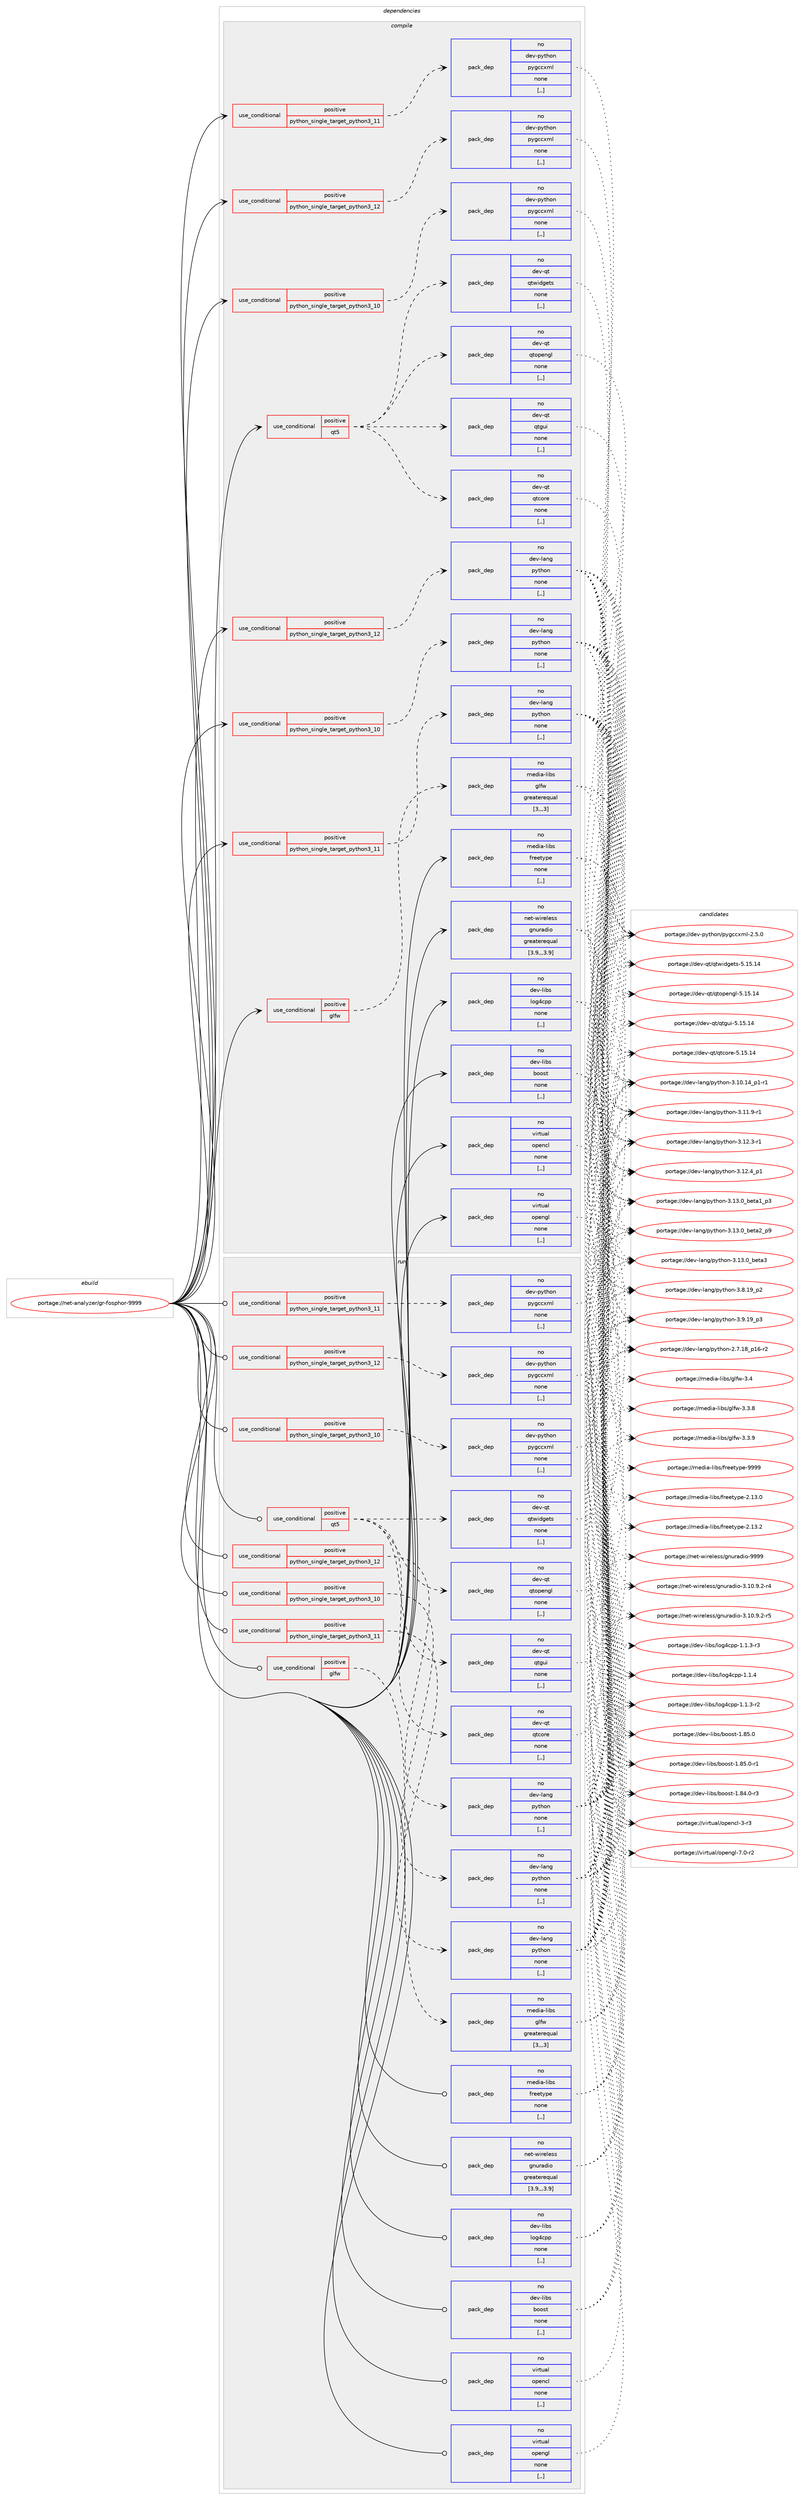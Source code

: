 digraph prolog {

# *************
# Graph options
# *************

newrank=true;
concentrate=true;
compound=true;
graph [rankdir=LR,fontname=Helvetica,fontsize=10,ranksep=1.5];#, ranksep=2.5, nodesep=0.2];
edge  [arrowhead=vee];
node  [fontname=Helvetica,fontsize=10];

# **********
# The ebuild
# **********

subgraph cluster_leftcol {
color=gray;
rank=same;
label=<<i>ebuild</i>>;
id [label="portage://net-analyzer/gr-fosphor-9999", color=red, width=4, href="../net-analyzer/gr-fosphor-9999.svg"];
}

# ****************
# The dependencies
# ****************

subgraph cluster_midcol {
color=gray;
label=<<i>dependencies</i>>;
subgraph cluster_compile {
fillcolor="#eeeeee";
style=filled;
label=<<i>compile</i>>;
subgraph cond84631 {
dependency329092 [label=<<TABLE BORDER="0" CELLBORDER="1" CELLSPACING="0" CELLPADDING="4"><TR><TD ROWSPAN="3" CELLPADDING="10">use_conditional</TD></TR><TR><TD>positive</TD></TR><TR><TD>glfw</TD></TR></TABLE>>, shape=none, color=red];
subgraph pack241965 {
dependency329093 [label=<<TABLE BORDER="0" CELLBORDER="1" CELLSPACING="0" CELLPADDING="4" WIDTH="220"><TR><TD ROWSPAN="6" CELLPADDING="30">pack_dep</TD></TR><TR><TD WIDTH="110">no</TD></TR><TR><TD>media-libs</TD></TR><TR><TD>glfw</TD></TR><TR><TD>greaterequal</TD></TR><TR><TD>[3,,,3]</TD></TR></TABLE>>, shape=none, color=blue];
}
dependency329092:e -> dependency329093:w [weight=20,style="dashed",arrowhead="vee"];
}
id:e -> dependency329092:w [weight=20,style="solid",arrowhead="vee"];
subgraph cond84632 {
dependency329094 [label=<<TABLE BORDER="0" CELLBORDER="1" CELLSPACING="0" CELLPADDING="4"><TR><TD ROWSPAN="3" CELLPADDING="10">use_conditional</TD></TR><TR><TD>positive</TD></TR><TR><TD>python_single_target_python3_10</TD></TR></TABLE>>, shape=none, color=red];
subgraph pack241966 {
dependency329095 [label=<<TABLE BORDER="0" CELLBORDER="1" CELLSPACING="0" CELLPADDING="4" WIDTH="220"><TR><TD ROWSPAN="6" CELLPADDING="30">pack_dep</TD></TR><TR><TD WIDTH="110">no</TD></TR><TR><TD>dev-lang</TD></TR><TR><TD>python</TD></TR><TR><TD>none</TD></TR><TR><TD>[,,]</TD></TR></TABLE>>, shape=none, color=blue];
}
dependency329094:e -> dependency329095:w [weight=20,style="dashed",arrowhead="vee"];
}
id:e -> dependency329094:w [weight=20,style="solid",arrowhead="vee"];
subgraph cond84633 {
dependency329096 [label=<<TABLE BORDER="0" CELLBORDER="1" CELLSPACING="0" CELLPADDING="4"><TR><TD ROWSPAN="3" CELLPADDING="10">use_conditional</TD></TR><TR><TD>positive</TD></TR><TR><TD>python_single_target_python3_10</TD></TR></TABLE>>, shape=none, color=red];
subgraph pack241967 {
dependency329097 [label=<<TABLE BORDER="0" CELLBORDER="1" CELLSPACING="0" CELLPADDING="4" WIDTH="220"><TR><TD ROWSPAN="6" CELLPADDING="30">pack_dep</TD></TR><TR><TD WIDTH="110">no</TD></TR><TR><TD>dev-python</TD></TR><TR><TD>pygccxml</TD></TR><TR><TD>none</TD></TR><TR><TD>[,,]</TD></TR></TABLE>>, shape=none, color=blue];
}
dependency329096:e -> dependency329097:w [weight=20,style="dashed",arrowhead="vee"];
}
id:e -> dependency329096:w [weight=20,style="solid",arrowhead="vee"];
subgraph cond84634 {
dependency329098 [label=<<TABLE BORDER="0" CELLBORDER="1" CELLSPACING="0" CELLPADDING="4"><TR><TD ROWSPAN="3" CELLPADDING="10">use_conditional</TD></TR><TR><TD>positive</TD></TR><TR><TD>python_single_target_python3_11</TD></TR></TABLE>>, shape=none, color=red];
subgraph pack241968 {
dependency329099 [label=<<TABLE BORDER="0" CELLBORDER="1" CELLSPACING="0" CELLPADDING="4" WIDTH="220"><TR><TD ROWSPAN="6" CELLPADDING="30">pack_dep</TD></TR><TR><TD WIDTH="110">no</TD></TR><TR><TD>dev-lang</TD></TR><TR><TD>python</TD></TR><TR><TD>none</TD></TR><TR><TD>[,,]</TD></TR></TABLE>>, shape=none, color=blue];
}
dependency329098:e -> dependency329099:w [weight=20,style="dashed",arrowhead="vee"];
}
id:e -> dependency329098:w [weight=20,style="solid",arrowhead="vee"];
subgraph cond84635 {
dependency329100 [label=<<TABLE BORDER="0" CELLBORDER="1" CELLSPACING="0" CELLPADDING="4"><TR><TD ROWSPAN="3" CELLPADDING="10">use_conditional</TD></TR><TR><TD>positive</TD></TR><TR><TD>python_single_target_python3_11</TD></TR></TABLE>>, shape=none, color=red];
subgraph pack241969 {
dependency329101 [label=<<TABLE BORDER="0" CELLBORDER="1" CELLSPACING="0" CELLPADDING="4" WIDTH="220"><TR><TD ROWSPAN="6" CELLPADDING="30">pack_dep</TD></TR><TR><TD WIDTH="110">no</TD></TR><TR><TD>dev-python</TD></TR><TR><TD>pygccxml</TD></TR><TR><TD>none</TD></TR><TR><TD>[,,]</TD></TR></TABLE>>, shape=none, color=blue];
}
dependency329100:e -> dependency329101:w [weight=20,style="dashed",arrowhead="vee"];
}
id:e -> dependency329100:w [weight=20,style="solid",arrowhead="vee"];
subgraph cond84636 {
dependency329102 [label=<<TABLE BORDER="0" CELLBORDER="1" CELLSPACING="0" CELLPADDING="4"><TR><TD ROWSPAN="3" CELLPADDING="10">use_conditional</TD></TR><TR><TD>positive</TD></TR><TR><TD>python_single_target_python3_12</TD></TR></TABLE>>, shape=none, color=red];
subgraph pack241970 {
dependency329103 [label=<<TABLE BORDER="0" CELLBORDER="1" CELLSPACING="0" CELLPADDING="4" WIDTH="220"><TR><TD ROWSPAN="6" CELLPADDING="30">pack_dep</TD></TR><TR><TD WIDTH="110">no</TD></TR><TR><TD>dev-lang</TD></TR><TR><TD>python</TD></TR><TR><TD>none</TD></TR><TR><TD>[,,]</TD></TR></TABLE>>, shape=none, color=blue];
}
dependency329102:e -> dependency329103:w [weight=20,style="dashed",arrowhead="vee"];
}
id:e -> dependency329102:w [weight=20,style="solid",arrowhead="vee"];
subgraph cond84637 {
dependency329104 [label=<<TABLE BORDER="0" CELLBORDER="1" CELLSPACING="0" CELLPADDING="4"><TR><TD ROWSPAN="3" CELLPADDING="10">use_conditional</TD></TR><TR><TD>positive</TD></TR><TR><TD>python_single_target_python3_12</TD></TR></TABLE>>, shape=none, color=red];
subgraph pack241971 {
dependency329105 [label=<<TABLE BORDER="0" CELLBORDER="1" CELLSPACING="0" CELLPADDING="4" WIDTH="220"><TR><TD ROWSPAN="6" CELLPADDING="30">pack_dep</TD></TR><TR><TD WIDTH="110">no</TD></TR><TR><TD>dev-python</TD></TR><TR><TD>pygccxml</TD></TR><TR><TD>none</TD></TR><TR><TD>[,,]</TD></TR></TABLE>>, shape=none, color=blue];
}
dependency329104:e -> dependency329105:w [weight=20,style="dashed",arrowhead="vee"];
}
id:e -> dependency329104:w [weight=20,style="solid",arrowhead="vee"];
subgraph cond84638 {
dependency329106 [label=<<TABLE BORDER="0" CELLBORDER="1" CELLSPACING="0" CELLPADDING="4"><TR><TD ROWSPAN="3" CELLPADDING="10">use_conditional</TD></TR><TR><TD>positive</TD></TR><TR><TD>qt5</TD></TR></TABLE>>, shape=none, color=red];
subgraph pack241972 {
dependency329107 [label=<<TABLE BORDER="0" CELLBORDER="1" CELLSPACING="0" CELLPADDING="4" WIDTH="220"><TR><TD ROWSPAN="6" CELLPADDING="30">pack_dep</TD></TR><TR><TD WIDTH="110">no</TD></TR><TR><TD>dev-qt</TD></TR><TR><TD>qtcore</TD></TR><TR><TD>none</TD></TR><TR><TD>[,,]</TD></TR></TABLE>>, shape=none, color=blue];
}
dependency329106:e -> dependency329107:w [weight=20,style="dashed",arrowhead="vee"];
subgraph pack241973 {
dependency329108 [label=<<TABLE BORDER="0" CELLBORDER="1" CELLSPACING="0" CELLPADDING="4" WIDTH="220"><TR><TD ROWSPAN="6" CELLPADDING="30">pack_dep</TD></TR><TR><TD WIDTH="110">no</TD></TR><TR><TD>dev-qt</TD></TR><TR><TD>qtgui</TD></TR><TR><TD>none</TD></TR><TR><TD>[,,]</TD></TR></TABLE>>, shape=none, color=blue];
}
dependency329106:e -> dependency329108:w [weight=20,style="dashed",arrowhead="vee"];
subgraph pack241974 {
dependency329109 [label=<<TABLE BORDER="0" CELLBORDER="1" CELLSPACING="0" CELLPADDING="4" WIDTH="220"><TR><TD ROWSPAN="6" CELLPADDING="30">pack_dep</TD></TR><TR><TD WIDTH="110">no</TD></TR><TR><TD>dev-qt</TD></TR><TR><TD>qtopengl</TD></TR><TR><TD>none</TD></TR><TR><TD>[,,]</TD></TR></TABLE>>, shape=none, color=blue];
}
dependency329106:e -> dependency329109:w [weight=20,style="dashed",arrowhead="vee"];
subgraph pack241975 {
dependency329110 [label=<<TABLE BORDER="0" CELLBORDER="1" CELLSPACING="0" CELLPADDING="4" WIDTH="220"><TR><TD ROWSPAN="6" CELLPADDING="30">pack_dep</TD></TR><TR><TD WIDTH="110">no</TD></TR><TR><TD>dev-qt</TD></TR><TR><TD>qtwidgets</TD></TR><TR><TD>none</TD></TR><TR><TD>[,,]</TD></TR></TABLE>>, shape=none, color=blue];
}
dependency329106:e -> dependency329110:w [weight=20,style="dashed",arrowhead="vee"];
}
id:e -> dependency329106:w [weight=20,style="solid",arrowhead="vee"];
subgraph pack241976 {
dependency329111 [label=<<TABLE BORDER="0" CELLBORDER="1" CELLSPACING="0" CELLPADDING="4" WIDTH="220"><TR><TD ROWSPAN="6" CELLPADDING="30">pack_dep</TD></TR><TR><TD WIDTH="110">no</TD></TR><TR><TD>dev-libs</TD></TR><TR><TD>boost</TD></TR><TR><TD>none</TD></TR><TR><TD>[,,]</TD></TR></TABLE>>, shape=none, color=blue];
}
id:e -> dependency329111:w [weight=20,style="solid",arrowhead="vee"];
subgraph pack241977 {
dependency329112 [label=<<TABLE BORDER="0" CELLBORDER="1" CELLSPACING="0" CELLPADDING="4" WIDTH="220"><TR><TD ROWSPAN="6" CELLPADDING="30">pack_dep</TD></TR><TR><TD WIDTH="110">no</TD></TR><TR><TD>dev-libs</TD></TR><TR><TD>log4cpp</TD></TR><TR><TD>none</TD></TR><TR><TD>[,,]</TD></TR></TABLE>>, shape=none, color=blue];
}
id:e -> dependency329112:w [weight=20,style="solid",arrowhead="vee"];
subgraph pack241978 {
dependency329113 [label=<<TABLE BORDER="0" CELLBORDER="1" CELLSPACING="0" CELLPADDING="4" WIDTH="220"><TR><TD ROWSPAN="6" CELLPADDING="30">pack_dep</TD></TR><TR><TD WIDTH="110">no</TD></TR><TR><TD>media-libs</TD></TR><TR><TD>freetype</TD></TR><TR><TD>none</TD></TR><TR><TD>[,,]</TD></TR></TABLE>>, shape=none, color=blue];
}
id:e -> dependency329113:w [weight=20,style="solid",arrowhead="vee"];
subgraph pack241979 {
dependency329114 [label=<<TABLE BORDER="0" CELLBORDER="1" CELLSPACING="0" CELLPADDING="4" WIDTH="220"><TR><TD ROWSPAN="6" CELLPADDING="30">pack_dep</TD></TR><TR><TD WIDTH="110">no</TD></TR><TR><TD>net-wireless</TD></TR><TR><TD>gnuradio</TD></TR><TR><TD>greaterequal</TD></TR><TR><TD>[3.9,,,3.9]</TD></TR></TABLE>>, shape=none, color=blue];
}
id:e -> dependency329114:w [weight=20,style="solid",arrowhead="vee"];
subgraph pack241980 {
dependency329115 [label=<<TABLE BORDER="0" CELLBORDER="1" CELLSPACING="0" CELLPADDING="4" WIDTH="220"><TR><TD ROWSPAN="6" CELLPADDING="30">pack_dep</TD></TR><TR><TD WIDTH="110">no</TD></TR><TR><TD>virtual</TD></TR><TR><TD>opencl</TD></TR><TR><TD>none</TD></TR><TR><TD>[,,]</TD></TR></TABLE>>, shape=none, color=blue];
}
id:e -> dependency329115:w [weight=20,style="solid",arrowhead="vee"];
subgraph pack241981 {
dependency329116 [label=<<TABLE BORDER="0" CELLBORDER="1" CELLSPACING="0" CELLPADDING="4" WIDTH="220"><TR><TD ROWSPAN="6" CELLPADDING="30">pack_dep</TD></TR><TR><TD WIDTH="110">no</TD></TR><TR><TD>virtual</TD></TR><TR><TD>opengl</TD></TR><TR><TD>none</TD></TR><TR><TD>[,,]</TD></TR></TABLE>>, shape=none, color=blue];
}
id:e -> dependency329116:w [weight=20,style="solid",arrowhead="vee"];
}
subgraph cluster_compileandrun {
fillcolor="#eeeeee";
style=filled;
label=<<i>compile and run</i>>;
}
subgraph cluster_run {
fillcolor="#eeeeee";
style=filled;
label=<<i>run</i>>;
subgraph cond84639 {
dependency329117 [label=<<TABLE BORDER="0" CELLBORDER="1" CELLSPACING="0" CELLPADDING="4"><TR><TD ROWSPAN="3" CELLPADDING="10">use_conditional</TD></TR><TR><TD>positive</TD></TR><TR><TD>glfw</TD></TR></TABLE>>, shape=none, color=red];
subgraph pack241982 {
dependency329118 [label=<<TABLE BORDER="0" CELLBORDER="1" CELLSPACING="0" CELLPADDING="4" WIDTH="220"><TR><TD ROWSPAN="6" CELLPADDING="30">pack_dep</TD></TR><TR><TD WIDTH="110">no</TD></TR><TR><TD>media-libs</TD></TR><TR><TD>glfw</TD></TR><TR><TD>greaterequal</TD></TR><TR><TD>[3,,,3]</TD></TR></TABLE>>, shape=none, color=blue];
}
dependency329117:e -> dependency329118:w [weight=20,style="dashed",arrowhead="vee"];
}
id:e -> dependency329117:w [weight=20,style="solid",arrowhead="odot"];
subgraph cond84640 {
dependency329119 [label=<<TABLE BORDER="0" CELLBORDER="1" CELLSPACING="0" CELLPADDING="4"><TR><TD ROWSPAN="3" CELLPADDING="10">use_conditional</TD></TR><TR><TD>positive</TD></TR><TR><TD>python_single_target_python3_10</TD></TR></TABLE>>, shape=none, color=red];
subgraph pack241983 {
dependency329120 [label=<<TABLE BORDER="0" CELLBORDER="1" CELLSPACING="0" CELLPADDING="4" WIDTH="220"><TR><TD ROWSPAN="6" CELLPADDING="30">pack_dep</TD></TR><TR><TD WIDTH="110">no</TD></TR><TR><TD>dev-lang</TD></TR><TR><TD>python</TD></TR><TR><TD>none</TD></TR><TR><TD>[,,]</TD></TR></TABLE>>, shape=none, color=blue];
}
dependency329119:e -> dependency329120:w [weight=20,style="dashed",arrowhead="vee"];
}
id:e -> dependency329119:w [weight=20,style="solid",arrowhead="odot"];
subgraph cond84641 {
dependency329121 [label=<<TABLE BORDER="0" CELLBORDER="1" CELLSPACING="0" CELLPADDING="4"><TR><TD ROWSPAN="3" CELLPADDING="10">use_conditional</TD></TR><TR><TD>positive</TD></TR><TR><TD>python_single_target_python3_10</TD></TR></TABLE>>, shape=none, color=red];
subgraph pack241984 {
dependency329122 [label=<<TABLE BORDER="0" CELLBORDER="1" CELLSPACING="0" CELLPADDING="4" WIDTH="220"><TR><TD ROWSPAN="6" CELLPADDING="30">pack_dep</TD></TR><TR><TD WIDTH="110">no</TD></TR><TR><TD>dev-python</TD></TR><TR><TD>pygccxml</TD></TR><TR><TD>none</TD></TR><TR><TD>[,,]</TD></TR></TABLE>>, shape=none, color=blue];
}
dependency329121:e -> dependency329122:w [weight=20,style="dashed",arrowhead="vee"];
}
id:e -> dependency329121:w [weight=20,style="solid",arrowhead="odot"];
subgraph cond84642 {
dependency329123 [label=<<TABLE BORDER="0" CELLBORDER="1" CELLSPACING="0" CELLPADDING="4"><TR><TD ROWSPAN="3" CELLPADDING="10">use_conditional</TD></TR><TR><TD>positive</TD></TR><TR><TD>python_single_target_python3_11</TD></TR></TABLE>>, shape=none, color=red];
subgraph pack241985 {
dependency329124 [label=<<TABLE BORDER="0" CELLBORDER="1" CELLSPACING="0" CELLPADDING="4" WIDTH="220"><TR><TD ROWSPAN="6" CELLPADDING="30">pack_dep</TD></TR><TR><TD WIDTH="110">no</TD></TR><TR><TD>dev-lang</TD></TR><TR><TD>python</TD></TR><TR><TD>none</TD></TR><TR><TD>[,,]</TD></TR></TABLE>>, shape=none, color=blue];
}
dependency329123:e -> dependency329124:w [weight=20,style="dashed",arrowhead="vee"];
}
id:e -> dependency329123:w [weight=20,style="solid",arrowhead="odot"];
subgraph cond84643 {
dependency329125 [label=<<TABLE BORDER="0" CELLBORDER="1" CELLSPACING="0" CELLPADDING="4"><TR><TD ROWSPAN="3" CELLPADDING="10">use_conditional</TD></TR><TR><TD>positive</TD></TR><TR><TD>python_single_target_python3_11</TD></TR></TABLE>>, shape=none, color=red];
subgraph pack241986 {
dependency329126 [label=<<TABLE BORDER="0" CELLBORDER="1" CELLSPACING="0" CELLPADDING="4" WIDTH="220"><TR><TD ROWSPAN="6" CELLPADDING="30">pack_dep</TD></TR><TR><TD WIDTH="110">no</TD></TR><TR><TD>dev-python</TD></TR><TR><TD>pygccxml</TD></TR><TR><TD>none</TD></TR><TR><TD>[,,]</TD></TR></TABLE>>, shape=none, color=blue];
}
dependency329125:e -> dependency329126:w [weight=20,style="dashed",arrowhead="vee"];
}
id:e -> dependency329125:w [weight=20,style="solid",arrowhead="odot"];
subgraph cond84644 {
dependency329127 [label=<<TABLE BORDER="0" CELLBORDER="1" CELLSPACING="0" CELLPADDING="4"><TR><TD ROWSPAN="3" CELLPADDING="10">use_conditional</TD></TR><TR><TD>positive</TD></TR><TR><TD>python_single_target_python3_12</TD></TR></TABLE>>, shape=none, color=red];
subgraph pack241987 {
dependency329128 [label=<<TABLE BORDER="0" CELLBORDER="1" CELLSPACING="0" CELLPADDING="4" WIDTH="220"><TR><TD ROWSPAN="6" CELLPADDING="30">pack_dep</TD></TR><TR><TD WIDTH="110">no</TD></TR><TR><TD>dev-lang</TD></TR><TR><TD>python</TD></TR><TR><TD>none</TD></TR><TR><TD>[,,]</TD></TR></TABLE>>, shape=none, color=blue];
}
dependency329127:e -> dependency329128:w [weight=20,style="dashed",arrowhead="vee"];
}
id:e -> dependency329127:w [weight=20,style="solid",arrowhead="odot"];
subgraph cond84645 {
dependency329129 [label=<<TABLE BORDER="0" CELLBORDER="1" CELLSPACING="0" CELLPADDING="4"><TR><TD ROWSPAN="3" CELLPADDING="10">use_conditional</TD></TR><TR><TD>positive</TD></TR><TR><TD>python_single_target_python3_12</TD></TR></TABLE>>, shape=none, color=red];
subgraph pack241988 {
dependency329130 [label=<<TABLE BORDER="0" CELLBORDER="1" CELLSPACING="0" CELLPADDING="4" WIDTH="220"><TR><TD ROWSPAN="6" CELLPADDING="30">pack_dep</TD></TR><TR><TD WIDTH="110">no</TD></TR><TR><TD>dev-python</TD></TR><TR><TD>pygccxml</TD></TR><TR><TD>none</TD></TR><TR><TD>[,,]</TD></TR></TABLE>>, shape=none, color=blue];
}
dependency329129:e -> dependency329130:w [weight=20,style="dashed",arrowhead="vee"];
}
id:e -> dependency329129:w [weight=20,style="solid",arrowhead="odot"];
subgraph cond84646 {
dependency329131 [label=<<TABLE BORDER="0" CELLBORDER="1" CELLSPACING="0" CELLPADDING="4"><TR><TD ROWSPAN="3" CELLPADDING="10">use_conditional</TD></TR><TR><TD>positive</TD></TR><TR><TD>qt5</TD></TR></TABLE>>, shape=none, color=red];
subgraph pack241989 {
dependency329132 [label=<<TABLE BORDER="0" CELLBORDER="1" CELLSPACING="0" CELLPADDING="4" WIDTH="220"><TR><TD ROWSPAN="6" CELLPADDING="30">pack_dep</TD></TR><TR><TD WIDTH="110">no</TD></TR><TR><TD>dev-qt</TD></TR><TR><TD>qtcore</TD></TR><TR><TD>none</TD></TR><TR><TD>[,,]</TD></TR></TABLE>>, shape=none, color=blue];
}
dependency329131:e -> dependency329132:w [weight=20,style="dashed",arrowhead="vee"];
subgraph pack241990 {
dependency329133 [label=<<TABLE BORDER="0" CELLBORDER="1" CELLSPACING="0" CELLPADDING="4" WIDTH="220"><TR><TD ROWSPAN="6" CELLPADDING="30">pack_dep</TD></TR><TR><TD WIDTH="110">no</TD></TR><TR><TD>dev-qt</TD></TR><TR><TD>qtgui</TD></TR><TR><TD>none</TD></TR><TR><TD>[,,]</TD></TR></TABLE>>, shape=none, color=blue];
}
dependency329131:e -> dependency329133:w [weight=20,style="dashed",arrowhead="vee"];
subgraph pack241991 {
dependency329134 [label=<<TABLE BORDER="0" CELLBORDER="1" CELLSPACING="0" CELLPADDING="4" WIDTH="220"><TR><TD ROWSPAN="6" CELLPADDING="30">pack_dep</TD></TR><TR><TD WIDTH="110">no</TD></TR><TR><TD>dev-qt</TD></TR><TR><TD>qtopengl</TD></TR><TR><TD>none</TD></TR><TR><TD>[,,]</TD></TR></TABLE>>, shape=none, color=blue];
}
dependency329131:e -> dependency329134:w [weight=20,style="dashed",arrowhead="vee"];
subgraph pack241992 {
dependency329135 [label=<<TABLE BORDER="0" CELLBORDER="1" CELLSPACING="0" CELLPADDING="4" WIDTH="220"><TR><TD ROWSPAN="6" CELLPADDING="30">pack_dep</TD></TR><TR><TD WIDTH="110">no</TD></TR><TR><TD>dev-qt</TD></TR><TR><TD>qtwidgets</TD></TR><TR><TD>none</TD></TR><TR><TD>[,,]</TD></TR></TABLE>>, shape=none, color=blue];
}
dependency329131:e -> dependency329135:w [weight=20,style="dashed",arrowhead="vee"];
}
id:e -> dependency329131:w [weight=20,style="solid",arrowhead="odot"];
subgraph pack241993 {
dependency329136 [label=<<TABLE BORDER="0" CELLBORDER="1" CELLSPACING="0" CELLPADDING="4" WIDTH="220"><TR><TD ROWSPAN="6" CELLPADDING="30">pack_dep</TD></TR><TR><TD WIDTH="110">no</TD></TR><TR><TD>dev-libs</TD></TR><TR><TD>boost</TD></TR><TR><TD>none</TD></TR><TR><TD>[,,]</TD></TR></TABLE>>, shape=none, color=blue];
}
id:e -> dependency329136:w [weight=20,style="solid",arrowhead="odot"];
subgraph pack241994 {
dependency329137 [label=<<TABLE BORDER="0" CELLBORDER="1" CELLSPACING="0" CELLPADDING="4" WIDTH="220"><TR><TD ROWSPAN="6" CELLPADDING="30">pack_dep</TD></TR><TR><TD WIDTH="110">no</TD></TR><TR><TD>dev-libs</TD></TR><TR><TD>log4cpp</TD></TR><TR><TD>none</TD></TR><TR><TD>[,,]</TD></TR></TABLE>>, shape=none, color=blue];
}
id:e -> dependency329137:w [weight=20,style="solid",arrowhead="odot"];
subgraph pack241995 {
dependency329138 [label=<<TABLE BORDER="0" CELLBORDER="1" CELLSPACING="0" CELLPADDING="4" WIDTH="220"><TR><TD ROWSPAN="6" CELLPADDING="30">pack_dep</TD></TR><TR><TD WIDTH="110">no</TD></TR><TR><TD>media-libs</TD></TR><TR><TD>freetype</TD></TR><TR><TD>none</TD></TR><TR><TD>[,,]</TD></TR></TABLE>>, shape=none, color=blue];
}
id:e -> dependency329138:w [weight=20,style="solid",arrowhead="odot"];
subgraph pack241996 {
dependency329139 [label=<<TABLE BORDER="0" CELLBORDER="1" CELLSPACING="0" CELLPADDING="4" WIDTH="220"><TR><TD ROWSPAN="6" CELLPADDING="30">pack_dep</TD></TR><TR><TD WIDTH="110">no</TD></TR><TR><TD>net-wireless</TD></TR><TR><TD>gnuradio</TD></TR><TR><TD>greaterequal</TD></TR><TR><TD>[3.9,,,3.9]</TD></TR></TABLE>>, shape=none, color=blue];
}
id:e -> dependency329139:w [weight=20,style="solid",arrowhead="odot"];
subgraph pack241997 {
dependency329140 [label=<<TABLE BORDER="0" CELLBORDER="1" CELLSPACING="0" CELLPADDING="4" WIDTH="220"><TR><TD ROWSPAN="6" CELLPADDING="30">pack_dep</TD></TR><TR><TD WIDTH="110">no</TD></TR><TR><TD>virtual</TD></TR><TR><TD>opencl</TD></TR><TR><TD>none</TD></TR><TR><TD>[,,]</TD></TR></TABLE>>, shape=none, color=blue];
}
id:e -> dependency329140:w [weight=20,style="solid",arrowhead="odot"];
subgraph pack241998 {
dependency329141 [label=<<TABLE BORDER="0" CELLBORDER="1" CELLSPACING="0" CELLPADDING="4" WIDTH="220"><TR><TD ROWSPAN="6" CELLPADDING="30">pack_dep</TD></TR><TR><TD WIDTH="110">no</TD></TR><TR><TD>virtual</TD></TR><TR><TD>opengl</TD></TR><TR><TD>none</TD></TR><TR><TD>[,,]</TD></TR></TABLE>>, shape=none, color=blue];
}
id:e -> dependency329141:w [weight=20,style="solid",arrowhead="odot"];
}
}

# **************
# The candidates
# **************

subgraph cluster_choices {
rank=same;
color=gray;
label=<<i>candidates</i>>;

subgraph choice241965 {
color=black;
nodesep=1;
choice10910110010597451081059811547103108102119455146514656 [label="portage://media-libs/glfw-3.3.8", color=red, width=4,href="../media-libs/glfw-3.3.8.svg"];
choice10910110010597451081059811547103108102119455146514657 [label="portage://media-libs/glfw-3.3.9", color=red, width=4,href="../media-libs/glfw-3.3.9.svg"];
choice1091011001059745108105981154710310810211945514652 [label="portage://media-libs/glfw-3.4", color=red, width=4,href="../media-libs/glfw-3.4.svg"];
dependency329093:e -> choice10910110010597451081059811547103108102119455146514656:w [style=dotted,weight="100"];
dependency329093:e -> choice10910110010597451081059811547103108102119455146514657:w [style=dotted,weight="100"];
dependency329093:e -> choice1091011001059745108105981154710310810211945514652:w [style=dotted,weight="100"];
}
subgraph choice241966 {
color=black;
nodesep=1;
choice100101118451089711010347112121116104111110455046554649569511249544511450 [label="portage://dev-lang/python-2.7.18_p16-r2", color=red, width=4,href="../dev-lang/python-2.7.18_p16-r2.svg"];
choice100101118451089711010347112121116104111110455146494846495295112494511449 [label="portage://dev-lang/python-3.10.14_p1-r1", color=red, width=4,href="../dev-lang/python-3.10.14_p1-r1.svg"];
choice100101118451089711010347112121116104111110455146494946574511449 [label="portage://dev-lang/python-3.11.9-r1", color=red, width=4,href="../dev-lang/python-3.11.9-r1.svg"];
choice100101118451089711010347112121116104111110455146495046514511449 [label="portage://dev-lang/python-3.12.3-r1", color=red, width=4,href="../dev-lang/python-3.12.3-r1.svg"];
choice100101118451089711010347112121116104111110455146495046529511249 [label="portage://dev-lang/python-3.12.4_p1", color=red, width=4,href="../dev-lang/python-3.12.4_p1.svg"];
choice10010111845108971101034711212111610411111045514649514648959810111697499511251 [label="portage://dev-lang/python-3.13.0_beta1_p3", color=red, width=4,href="../dev-lang/python-3.13.0_beta1_p3.svg"];
choice10010111845108971101034711212111610411111045514649514648959810111697509511257 [label="portage://dev-lang/python-3.13.0_beta2_p9", color=red, width=4,href="../dev-lang/python-3.13.0_beta2_p9.svg"];
choice1001011184510897110103471121211161041111104551464951464895981011169751 [label="portage://dev-lang/python-3.13.0_beta3", color=red, width=4,href="../dev-lang/python-3.13.0_beta3.svg"];
choice100101118451089711010347112121116104111110455146564649579511250 [label="portage://dev-lang/python-3.8.19_p2", color=red, width=4,href="../dev-lang/python-3.8.19_p2.svg"];
choice100101118451089711010347112121116104111110455146574649579511251 [label="portage://dev-lang/python-3.9.19_p3", color=red, width=4,href="../dev-lang/python-3.9.19_p3.svg"];
dependency329095:e -> choice100101118451089711010347112121116104111110455046554649569511249544511450:w [style=dotted,weight="100"];
dependency329095:e -> choice100101118451089711010347112121116104111110455146494846495295112494511449:w [style=dotted,weight="100"];
dependency329095:e -> choice100101118451089711010347112121116104111110455146494946574511449:w [style=dotted,weight="100"];
dependency329095:e -> choice100101118451089711010347112121116104111110455146495046514511449:w [style=dotted,weight="100"];
dependency329095:e -> choice100101118451089711010347112121116104111110455146495046529511249:w [style=dotted,weight="100"];
dependency329095:e -> choice10010111845108971101034711212111610411111045514649514648959810111697499511251:w [style=dotted,weight="100"];
dependency329095:e -> choice10010111845108971101034711212111610411111045514649514648959810111697509511257:w [style=dotted,weight="100"];
dependency329095:e -> choice1001011184510897110103471121211161041111104551464951464895981011169751:w [style=dotted,weight="100"];
dependency329095:e -> choice100101118451089711010347112121116104111110455146564649579511250:w [style=dotted,weight="100"];
dependency329095:e -> choice100101118451089711010347112121116104111110455146574649579511251:w [style=dotted,weight="100"];
}
subgraph choice241967 {
color=black;
nodesep=1;
choice10010111845112121116104111110471121211039999120109108455046534648 [label="portage://dev-python/pygccxml-2.5.0", color=red, width=4,href="../dev-python/pygccxml-2.5.0.svg"];
dependency329097:e -> choice10010111845112121116104111110471121211039999120109108455046534648:w [style=dotted,weight="100"];
}
subgraph choice241968 {
color=black;
nodesep=1;
choice100101118451089711010347112121116104111110455046554649569511249544511450 [label="portage://dev-lang/python-2.7.18_p16-r2", color=red, width=4,href="../dev-lang/python-2.7.18_p16-r2.svg"];
choice100101118451089711010347112121116104111110455146494846495295112494511449 [label="portage://dev-lang/python-3.10.14_p1-r1", color=red, width=4,href="../dev-lang/python-3.10.14_p1-r1.svg"];
choice100101118451089711010347112121116104111110455146494946574511449 [label="portage://dev-lang/python-3.11.9-r1", color=red, width=4,href="../dev-lang/python-3.11.9-r1.svg"];
choice100101118451089711010347112121116104111110455146495046514511449 [label="portage://dev-lang/python-3.12.3-r1", color=red, width=4,href="../dev-lang/python-3.12.3-r1.svg"];
choice100101118451089711010347112121116104111110455146495046529511249 [label="portage://dev-lang/python-3.12.4_p1", color=red, width=4,href="../dev-lang/python-3.12.4_p1.svg"];
choice10010111845108971101034711212111610411111045514649514648959810111697499511251 [label="portage://dev-lang/python-3.13.0_beta1_p3", color=red, width=4,href="../dev-lang/python-3.13.0_beta1_p3.svg"];
choice10010111845108971101034711212111610411111045514649514648959810111697509511257 [label="portage://dev-lang/python-3.13.0_beta2_p9", color=red, width=4,href="../dev-lang/python-3.13.0_beta2_p9.svg"];
choice1001011184510897110103471121211161041111104551464951464895981011169751 [label="portage://dev-lang/python-3.13.0_beta3", color=red, width=4,href="../dev-lang/python-3.13.0_beta3.svg"];
choice100101118451089711010347112121116104111110455146564649579511250 [label="portage://dev-lang/python-3.8.19_p2", color=red, width=4,href="../dev-lang/python-3.8.19_p2.svg"];
choice100101118451089711010347112121116104111110455146574649579511251 [label="portage://dev-lang/python-3.9.19_p3", color=red, width=4,href="../dev-lang/python-3.9.19_p3.svg"];
dependency329099:e -> choice100101118451089711010347112121116104111110455046554649569511249544511450:w [style=dotted,weight="100"];
dependency329099:e -> choice100101118451089711010347112121116104111110455146494846495295112494511449:w [style=dotted,weight="100"];
dependency329099:e -> choice100101118451089711010347112121116104111110455146494946574511449:w [style=dotted,weight="100"];
dependency329099:e -> choice100101118451089711010347112121116104111110455146495046514511449:w [style=dotted,weight="100"];
dependency329099:e -> choice100101118451089711010347112121116104111110455146495046529511249:w [style=dotted,weight="100"];
dependency329099:e -> choice10010111845108971101034711212111610411111045514649514648959810111697499511251:w [style=dotted,weight="100"];
dependency329099:e -> choice10010111845108971101034711212111610411111045514649514648959810111697509511257:w [style=dotted,weight="100"];
dependency329099:e -> choice1001011184510897110103471121211161041111104551464951464895981011169751:w [style=dotted,weight="100"];
dependency329099:e -> choice100101118451089711010347112121116104111110455146564649579511250:w [style=dotted,weight="100"];
dependency329099:e -> choice100101118451089711010347112121116104111110455146574649579511251:w [style=dotted,weight="100"];
}
subgraph choice241969 {
color=black;
nodesep=1;
choice10010111845112121116104111110471121211039999120109108455046534648 [label="portage://dev-python/pygccxml-2.5.0", color=red, width=4,href="../dev-python/pygccxml-2.5.0.svg"];
dependency329101:e -> choice10010111845112121116104111110471121211039999120109108455046534648:w [style=dotted,weight="100"];
}
subgraph choice241970 {
color=black;
nodesep=1;
choice100101118451089711010347112121116104111110455046554649569511249544511450 [label="portage://dev-lang/python-2.7.18_p16-r2", color=red, width=4,href="../dev-lang/python-2.7.18_p16-r2.svg"];
choice100101118451089711010347112121116104111110455146494846495295112494511449 [label="portage://dev-lang/python-3.10.14_p1-r1", color=red, width=4,href="../dev-lang/python-3.10.14_p1-r1.svg"];
choice100101118451089711010347112121116104111110455146494946574511449 [label="portage://dev-lang/python-3.11.9-r1", color=red, width=4,href="../dev-lang/python-3.11.9-r1.svg"];
choice100101118451089711010347112121116104111110455146495046514511449 [label="portage://dev-lang/python-3.12.3-r1", color=red, width=4,href="../dev-lang/python-3.12.3-r1.svg"];
choice100101118451089711010347112121116104111110455146495046529511249 [label="portage://dev-lang/python-3.12.4_p1", color=red, width=4,href="../dev-lang/python-3.12.4_p1.svg"];
choice10010111845108971101034711212111610411111045514649514648959810111697499511251 [label="portage://dev-lang/python-3.13.0_beta1_p3", color=red, width=4,href="../dev-lang/python-3.13.0_beta1_p3.svg"];
choice10010111845108971101034711212111610411111045514649514648959810111697509511257 [label="portage://dev-lang/python-3.13.0_beta2_p9", color=red, width=4,href="../dev-lang/python-3.13.0_beta2_p9.svg"];
choice1001011184510897110103471121211161041111104551464951464895981011169751 [label="portage://dev-lang/python-3.13.0_beta3", color=red, width=4,href="../dev-lang/python-3.13.0_beta3.svg"];
choice100101118451089711010347112121116104111110455146564649579511250 [label="portage://dev-lang/python-3.8.19_p2", color=red, width=4,href="../dev-lang/python-3.8.19_p2.svg"];
choice100101118451089711010347112121116104111110455146574649579511251 [label="portage://dev-lang/python-3.9.19_p3", color=red, width=4,href="../dev-lang/python-3.9.19_p3.svg"];
dependency329103:e -> choice100101118451089711010347112121116104111110455046554649569511249544511450:w [style=dotted,weight="100"];
dependency329103:e -> choice100101118451089711010347112121116104111110455146494846495295112494511449:w [style=dotted,weight="100"];
dependency329103:e -> choice100101118451089711010347112121116104111110455146494946574511449:w [style=dotted,weight="100"];
dependency329103:e -> choice100101118451089711010347112121116104111110455146495046514511449:w [style=dotted,weight="100"];
dependency329103:e -> choice100101118451089711010347112121116104111110455146495046529511249:w [style=dotted,weight="100"];
dependency329103:e -> choice10010111845108971101034711212111610411111045514649514648959810111697499511251:w [style=dotted,weight="100"];
dependency329103:e -> choice10010111845108971101034711212111610411111045514649514648959810111697509511257:w [style=dotted,weight="100"];
dependency329103:e -> choice1001011184510897110103471121211161041111104551464951464895981011169751:w [style=dotted,weight="100"];
dependency329103:e -> choice100101118451089711010347112121116104111110455146564649579511250:w [style=dotted,weight="100"];
dependency329103:e -> choice100101118451089711010347112121116104111110455146574649579511251:w [style=dotted,weight="100"];
}
subgraph choice241971 {
color=black;
nodesep=1;
choice10010111845112121116104111110471121211039999120109108455046534648 [label="portage://dev-python/pygccxml-2.5.0", color=red, width=4,href="../dev-python/pygccxml-2.5.0.svg"];
dependency329105:e -> choice10010111845112121116104111110471121211039999120109108455046534648:w [style=dotted,weight="100"];
}
subgraph choice241972 {
color=black;
nodesep=1;
choice1001011184511311647113116991111141014553464953464952 [label="portage://dev-qt/qtcore-5.15.14", color=red, width=4,href="../dev-qt/qtcore-5.15.14.svg"];
dependency329107:e -> choice1001011184511311647113116991111141014553464953464952:w [style=dotted,weight="100"];
}
subgraph choice241973 {
color=black;
nodesep=1;
choice10010111845113116471131161031171054553464953464952 [label="portage://dev-qt/qtgui-5.15.14", color=red, width=4,href="../dev-qt/qtgui-5.15.14.svg"];
dependency329108:e -> choice10010111845113116471131161031171054553464953464952:w [style=dotted,weight="100"];
}
subgraph choice241974 {
color=black;
nodesep=1;
choice10010111845113116471131161111121011101031084553464953464952 [label="portage://dev-qt/qtopengl-5.15.14", color=red, width=4,href="../dev-qt/qtopengl-5.15.14.svg"];
dependency329109:e -> choice10010111845113116471131161111121011101031084553464953464952:w [style=dotted,weight="100"];
}
subgraph choice241975 {
color=black;
nodesep=1;
choice10010111845113116471131161191051001031011161154553464953464952 [label="portage://dev-qt/qtwidgets-5.15.14", color=red, width=4,href="../dev-qt/qtwidgets-5.15.14.svg"];
dependency329110:e -> choice10010111845113116471131161191051001031011161154553464953464952:w [style=dotted,weight="100"];
}
subgraph choice241976 {
color=black;
nodesep=1;
choice10010111845108105981154798111111115116454946565246484511451 [label="portage://dev-libs/boost-1.84.0-r3", color=red, width=4,href="../dev-libs/boost-1.84.0-r3.svg"];
choice1001011184510810598115479811111111511645494656534648 [label="portage://dev-libs/boost-1.85.0", color=red, width=4,href="../dev-libs/boost-1.85.0.svg"];
choice10010111845108105981154798111111115116454946565346484511449 [label="portage://dev-libs/boost-1.85.0-r1", color=red, width=4,href="../dev-libs/boost-1.85.0-r1.svg"];
dependency329111:e -> choice10010111845108105981154798111111115116454946565246484511451:w [style=dotted,weight="100"];
dependency329111:e -> choice1001011184510810598115479811111111511645494656534648:w [style=dotted,weight="100"];
dependency329111:e -> choice10010111845108105981154798111111115116454946565346484511449:w [style=dotted,weight="100"];
}
subgraph choice241977 {
color=black;
nodesep=1;
choice10010111845108105981154710811110352991121124549464946514511450 [label="portage://dev-libs/log4cpp-1.1.3-r2", color=red, width=4,href="../dev-libs/log4cpp-1.1.3-r2.svg"];
choice10010111845108105981154710811110352991121124549464946514511451 [label="portage://dev-libs/log4cpp-1.1.3-r3", color=red, width=4,href="../dev-libs/log4cpp-1.1.3-r3.svg"];
choice1001011184510810598115471081111035299112112454946494652 [label="portage://dev-libs/log4cpp-1.1.4", color=red, width=4,href="../dev-libs/log4cpp-1.1.4.svg"];
dependency329112:e -> choice10010111845108105981154710811110352991121124549464946514511450:w [style=dotted,weight="100"];
dependency329112:e -> choice10010111845108105981154710811110352991121124549464946514511451:w [style=dotted,weight="100"];
dependency329112:e -> choice1001011184510810598115471081111035299112112454946494652:w [style=dotted,weight="100"];
}
subgraph choice241978 {
color=black;
nodesep=1;
choice1091011001059745108105981154710211410110111612111210145504649514648 [label="portage://media-libs/freetype-2.13.0", color=red, width=4,href="../media-libs/freetype-2.13.0.svg"];
choice1091011001059745108105981154710211410110111612111210145504649514650 [label="portage://media-libs/freetype-2.13.2", color=red, width=4,href="../media-libs/freetype-2.13.2.svg"];
choice109101100105974510810598115471021141011011161211121014557575757 [label="portage://media-libs/freetype-9999", color=red, width=4,href="../media-libs/freetype-9999.svg"];
dependency329113:e -> choice1091011001059745108105981154710211410110111612111210145504649514648:w [style=dotted,weight="100"];
dependency329113:e -> choice1091011001059745108105981154710211410110111612111210145504649514650:w [style=dotted,weight="100"];
dependency329113:e -> choice109101100105974510810598115471021141011011161211121014557575757:w [style=dotted,weight="100"];
}
subgraph choice241979 {
color=black;
nodesep=1;
choice1101011164511910511410110810111511547103110117114971001051114551464948465746504511452 [label="portage://net-wireless/gnuradio-3.10.9.2-r4", color=red, width=4,href="../net-wireless/gnuradio-3.10.9.2-r4.svg"];
choice1101011164511910511410110810111511547103110117114971001051114551464948465746504511453 [label="portage://net-wireless/gnuradio-3.10.9.2-r5", color=red, width=4,href="../net-wireless/gnuradio-3.10.9.2-r5.svg"];
choice1101011164511910511410110810111511547103110117114971001051114557575757 [label="portage://net-wireless/gnuradio-9999", color=red, width=4,href="../net-wireless/gnuradio-9999.svg"];
dependency329114:e -> choice1101011164511910511410110810111511547103110117114971001051114551464948465746504511452:w [style=dotted,weight="100"];
dependency329114:e -> choice1101011164511910511410110810111511547103110117114971001051114551464948465746504511453:w [style=dotted,weight="100"];
dependency329114:e -> choice1101011164511910511410110810111511547103110117114971001051114557575757:w [style=dotted,weight="100"];
}
subgraph choice241980 {
color=black;
nodesep=1;
choice11810511411611797108471111121011109910845514511451 [label="portage://virtual/opencl-3-r3", color=red, width=4,href="../virtual/opencl-3-r3.svg"];
dependency329115:e -> choice11810511411611797108471111121011109910845514511451:w [style=dotted,weight="100"];
}
subgraph choice241981 {
color=black;
nodesep=1;
choice1181051141161179710847111112101110103108455546484511450 [label="portage://virtual/opengl-7.0-r2", color=red, width=4,href="../virtual/opengl-7.0-r2.svg"];
dependency329116:e -> choice1181051141161179710847111112101110103108455546484511450:w [style=dotted,weight="100"];
}
subgraph choice241982 {
color=black;
nodesep=1;
choice10910110010597451081059811547103108102119455146514656 [label="portage://media-libs/glfw-3.3.8", color=red, width=4,href="../media-libs/glfw-3.3.8.svg"];
choice10910110010597451081059811547103108102119455146514657 [label="portage://media-libs/glfw-3.3.9", color=red, width=4,href="../media-libs/glfw-3.3.9.svg"];
choice1091011001059745108105981154710310810211945514652 [label="portage://media-libs/glfw-3.4", color=red, width=4,href="../media-libs/glfw-3.4.svg"];
dependency329118:e -> choice10910110010597451081059811547103108102119455146514656:w [style=dotted,weight="100"];
dependency329118:e -> choice10910110010597451081059811547103108102119455146514657:w [style=dotted,weight="100"];
dependency329118:e -> choice1091011001059745108105981154710310810211945514652:w [style=dotted,weight="100"];
}
subgraph choice241983 {
color=black;
nodesep=1;
choice100101118451089711010347112121116104111110455046554649569511249544511450 [label="portage://dev-lang/python-2.7.18_p16-r2", color=red, width=4,href="../dev-lang/python-2.7.18_p16-r2.svg"];
choice100101118451089711010347112121116104111110455146494846495295112494511449 [label="portage://dev-lang/python-3.10.14_p1-r1", color=red, width=4,href="../dev-lang/python-3.10.14_p1-r1.svg"];
choice100101118451089711010347112121116104111110455146494946574511449 [label="portage://dev-lang/python-3.11.9-r1", color=red, width=4,href="../dev-lang/python-3.11.9-r1.svg"];
choice100101118451089711010347112121116104111110455146495046514511449 [label="portage://dev-lang/python-3.12.3-r1", color=red, width=4,href="../dev-lang/python-3.12.3-r1.svg"];
choice100101118451089711010347112121116104111110455146495046529511249 [label="portage://dev-lang/python-3.12.4_p1", color=red, width=4,href="../dev-lang/python-3.12.4_p1.svg"];
choice10010111845108971101034711212111610411111045514649514648959810111697499511251 [label="portage://dev-lang/python-3.13.0_beta1_p3", color=red, width=4,href="../dev-lang/python-3.13.0_beta1_p3.svg"];
choice10010111845108971101034711212111610411111045514649514648959810111697509511257 [label="portage://dev-lang/python-3.13.0_beta2_p9", color=red, width=4,href="../dev-lang/python-3.13.0_beta2_p9.svg"];
choice1001011184510897110103471121211161041111104551464951464895981011169751 [label="portage://dev-lang/python-3.13.0_beta3", color=red, width=4,href="../dev-lang/python-3.13.0_beta3.svg"];
choice100101118451089711010347112121116104111110455146564649579511250 [label="portage://dev-lang/python-3.8.19_p2", color=red, width=4,href="../dev-lang/python-3.8.19_p2.svg"];
choice100101118451089711010347112121116104111110455146574649579511251 [label="portage://dev-lang/python-3.9.19_p3", color=red, width=4,href="../dev-lang/python-3.9.19_p3.svg"];
dependency329120:e -> choice100101118451089711010347112121116104111110455046554649569511249544511450:w [style=dotted,weight="100"];
dependency329120:e -> choice100101118451089711010347112121116104111110455146494846495295112494511449:w [style=dotted,weight="100"];
dependency329120:e -> choice100101118451089711010347112121116104111110455146494946574511449:w [style=dotted,weight="100"];
dependency329120:e -> choice100101118451089711010347112121116104111110455146495046514511449:w [style=dotted,weight="100"];
dependency329120:e -> choice100101118451089711010347112121116104111110455146495046529511249:w [style=dotted,weight="100"];
dependency329120:e -> choice10010111845108971101034711212111610411111045514649514648959810111697499511251:w [style=dotted,weight="100"];
dependency329120:e -> choice10010111845108971101034711212111610411111045514649514648959810111697509511257:w [style=dotted,weight="100"];
dependency329120:e -> choice1001011184510897110103471121211161041111104551464951464895981011169751:w [style=dotted,weight="100"];
dependency329120:e -> choice100101118451089711010347112121116104111110455146564649579511250:w [style=dotted,weight="100"];
dependency329120:e -> choice100101118451089711010347112121116104111110455146574649579511251:w [style=dotted,weight="100"];
}
subgraph choice241984 {
color=black;
nodesep=1;
choice10010111845112121116104111110471121211039999120109108455046534648 [label="portage://dev-python/pygccxml-2.5.0", color=red, width=4,href="../dev-python/pygccxml-2.5.0.svg"];
dependency329122:e -> choice10010111845112121116104111110471121211039999120109108455046534648:w [style=dotted,weight="100"];
}
subgraph choice241985 {
color=black;
nodesep=1;
choice100101118451089711010347112121116104111110455046554649569511249544511450 [label="portage://dev-lang/python-2.7.18_p16-r2", color=red, width=4,href="../dev-lang/python-2.7.18_p16-r2.svg"];
choice100101118451089711010347112121116104111110455146494846495295112494511449 [label="portage://dev-lang/python-3.10.14_p1-r1", color=red, width=4,href="../dev-lang/python-3.10.14_p1-r1.svg"];
choice100101118451089711010347112121116104111110455146494946574511449 [label="portage://dev-lang/python-3.11.9-r1", color=red, width=4,href="../dev-lang/python-3.11.9-r1.svg"];
choice100101118451089711010347112121116104111110455146495046514511449 [label="portage://dev-lang/python-3.12.3-r1", color=red, width=4,href="../dev-lang/python-3.12.3-r1.svg"];
choice100101118451089711010347112121116104111110455146495046529511249 [label="portage://dev-lang/python-3.12.4_p1", color=red, width=4,href="../dev-lang/python-3.12.4_p1.svg"];
choice10010111845108971101034711212111610411111045514649514648959810111697499511251 [label="portage://dev-lang/python-3.13.0_beta1_p3", color=red, width=4,href="../dev-lang/python-3.13.0_beta1_p3.svg"];
choice10010111845108971101034711212111610411111045514649514648959810111697509511257 [label="portage://dev-lang/python-3.13.0_beta2_p9", color=red, width=4,href="../dev-lang/python-3.13.0_beta2_p9.svg"];
choice1001011184510897110103471121211161041111104551464951464895981011169751 [label="portage://dev-lang/python-3.13.0_beta3", color=red, width=4,href="../dev-lang/python-3.13.0_beta3.svg"];
choice100101118451089711010347112121116104111110455146564649579511250 [label="portage://dev-lang/python-3.8.19_p2", color=red, width=4,href="../dev-lang/python-3.8.19_p2.svg"];
choice100101118451089711010347112121116104111110455146574649579511251 [label="portage://dev-lang/python-3.9.19_p3", color=red, width=4,href="../dev-lang/python-3.9.19_p3.svg"];
dependency329124:e -> choice100101118451089711010347112121116104111110455046554649569511249544511450:w [style=dotted,weight="100"];
dependency329124:e -> choice100101118451089711010347112121116104111110455146494846495295112494511449:w [style=dotted,weight="100"];
dependency329124:e -> choice100101118451089711010347112121116104111110455146494946574511449:w [style=dotted,weight="100"];
dependency329124:e -> choice100101118451089711010347112121116104111110455146495046514511449:w [style=dotted,weight="100"];
dependency329124:e -> choice100101118451089711010347112121116104111110455146495046529511249:w [style=dotted,weight="100"];
dependency329124:e -> choice10010111845108971101034711212111610411111045514649514648959810111697499511251:w [style=dotted,weight="100"];
dependency329124:e -> choice10010111845108971101034711212111610411111045514649514648959810111697509511257:w [style=dotted,weight="100"];
dependency329124:e -> choice1001011184510897110103471121211161041111104551464951464895981011169751:w [style=dotted,weight="100"];
dependency329124:e -> choice100101118451089711010347112121116104111110455146564649579511250:w [style=dotted,weight="100"];
dependency329124:e -> choice100101118451089711010347112121116104111110455146574649579511251:w [style=dotted,weight="100"];
}
subgraph choice241986 {
color=black;
nodesep=1;
choice10010111845112121116104111110471121211039999120109108455046534648 [label="portage://dev-python/pygccxml-2.5.0", color=red, width=4,href="../dev-python/pygccxml-2.5.0.svg"];
dependency329126:e -> choice10010111845112121116104111110471121211039999120109108455046534648:w [style=dotted,weight="100"];
}
subgraph choice241987 {
color=black;
nodesep=1;
choice100101118451089711010347112121116104111110455046554649569511249544511450 [label="portage://dev-lang/python-2.7.18_p16-r2", color=red, width=4,href="../dev-lang/python-2.7.18_p16-r2.svg"];
choice100101118451089711010347112121116104111110455146494846495295112494511449 [label="portage://dev-lang/python-3.10.14_p1-r1", color=red, width=4,href="../dev-lang/python-3.10.14_p1-r1.svg"];
choice100101118451089711010347112121116104111110455146494946574511449 [label="portage://dev-lang/python-3.11.9-r1", color=red, width=4,href="../dev-lang/python-3.11.9-r1.svg"];
choice100101118451089711010347112121116104111110455146495046514511449 [label="portage://dev-lang/python-3.12.3-r1", color=red, width=4,href="../dev-lang/python-3.12.3-r1.svg"];
choice100101118451089711010347112121116104111110455146495046529511249 [label="portage://dev-lang/python-3.12.4_p1", color=red, width=4,href="../dev-lang/python-3.12.4_p1.svg"];
choice10010111845108971101034711212111610411111045514649514648959810111697499511251 [label="portage://dev-lang/python-3.13.0_beta1_p3", color=red, width=4,href="../dev-lang/python-3.13.0_beta1_p3.svg"];
choice10010111845108971101034711212111610411111045514649514648959810111697509511257 [label="portage://dev-lang/python-3.13.0_beta2_p9", color=red, width=4,href="../dev-lang/python-3.13.0_beta2_p9.svg"];
choice1001011184510897110103471121211161041111104551464951464895981011169751 [label="portage://dev-lang/python-3.13.0_beta3", color=red, width=4,href="../dev-lang/python-3.13.0_beta3.svg"];
choice100101118451089711010347112121116104111110455146564649579511250 [label="portage://dev-lang/python-3.8.19_p2", color=red, width=4,href="../dev-lang/python-3.8.19_p2.svg"];
choice100101118451089711010347112121116104111110455146574649579511251 [label="portage://dev-lang/python-3.9.19_p3", color=red, width=4,href="../dev-lang/python-3.9.19_p3.svg"];
dependency329128:e -> choice100101118451089711010347112121116104111110455046554649569511249544511450:w [style=dotted,weight="100"];
dependency329128:e -> choice100101118451089711010347112121116104111110455146494846495295112494511449:w [style=dotted,weight="100"];
dependency329128:e -> choice100101118451089711010347112121116104111110455146494946574511449:w [style=dotted,weight="100"];
dependency329128:e -> choice100101118451089711010347112121116104111110455146495046514511449:w [style=dotted,weight="100"];
dependency329128:e -> choice100101118451089711010347112121116104111110455146495046529511249:w [style=dotted,weight="100"];
dependency329128:e -> choice10010111845108971101034711212111610411111045514649514648959810111697499511251:w [style=dotted,weight="100"];
dependency329128:e -> choice10010111845108971101034711212111610411111045514649514648959810111697509511257:w [style=dotted,weight="100"];
dependency329128:e -> choice1001011184510897110103471121211161041111104551464951464895981011169751:w [style=dotted,weight="100"];
dependency329128:e -> choice100101118451089711010347112121116104111110455146564649579511250:w [style=dotted,weight="100"];
dependency329128:e -> choice100101118451089711010347112121116104111110455146574649579511251:w [style=dotted,weight="100"];
}
subgraph choice241988 {
color=black;
nodesep=1;
choice10010111845112121116104111110471121211039999120109108455046534648 [label="portage://dev-python/pygccxml-2.5.0", color=red, width=4,href="../dev-python/pygccxml-2.5.0.svg"];
dependency329130:e -> choice10010111845112121116104111110471121211039999120109108455046534648:w [style=dotted,weight="100"];
}
subgraph choice241989 {
color=black;
nodesep=1;
choice1001011184511311647113116991111141014553464953464952 [label="portage://dev-qt/qtcore-5.15.14", color=red, width=4,href="../dev-qt/qtcore-5.15.14.svg"];
dependency329132:e -> choice1001011184511311647113116991111141014553464953464952:w [style=dotted,weight="100"];
}
subgraph choice241990 {
color=black;
nodesep=1;
choice10010111845113116471131161031171054553464953464952 [label="portage://dev-qt/qtgui-5.15.14", color=red, width=4,href="../dev-qt/qtgui-5.15.14.svg"];
dependency329133:e -> choice10010111845113116471131161031171054553464953464952:w [style=dotted,weight="100"];
}
subgraph choice241991 {
color=black;
nodesep=1;
choice10010111845113116471131161111121011101031084553464953464952 [label="portage://dev-qt/qtopengl-5.15.14", color=red, width=4,href="../dev-qt/qtopengl-5.15.14.svg"];
dependency329134:e -> choice10010111845113116471131161111121011101031084553464953464952:w [style=dotted,weight="100"];
}
subgraph choice241992 {
color=black;
nodesep=1;
choice10010111845113116471131161191051001031011161154553464953464952 [label="portage://dev-qt/qtwidgets-5.15.14", color=red, width=4,href="../dev-qt/qtwidgets-5.15.14.svg"];
dependency329135:e -> choice10010111845113116471131161191051001031011161154553464953464952:w [style=dotted,weight="100"];
}
subgraph choice241993 {
color=black;
nodesep=1;
choice10010111845108105981154798111111115116454946565246484511451 [label="portage://dev-libs/boost-1.84.0-r3", color=red, width=4,href="../dev-libs/boost-1.84.0-r3.svg"];
choice1001011184510810598115479811111111511645494656534648 [label="portage://dev-libs/boost-1.85.0", color=red, width=4,href="../dev-libs/boost-1.85.0.svg"];
choice10010111845108105981154798111111115116454946565346484511449 [label="portage://dev-libs/boost-1.85.0-r1", color=red, width=4,href="../dev-libs/boost-1.85.0-r1.svg"];
dependency329136:e -> choice10010111845108105981154798111111115116454946565246484511451:w [style=dotted,weight="100"];
dependency329136:e -> choice1001011184510810598115479811111111511645494656534648:w [style=dotted,weight="100"];
dependency329136:e -> choice10010111845108105981154798111111115116454946565346484511449:w [style=dotted,weight="100"];
}
subgraph choice241994 {
color=black;
nodesep=1;
choice10010111845108105981154710811110352991121124549464946514511450 [label="portage://dev-libs/log4cpp-1.1.3-r2", color=red, width=4,href="../dev-libs/log4cpp-1.1.3-r2.svg"];
choice10010111845108105981154710811110352991121124549464946514511451 [label="portage://dev-libs/log4cpp-1.1.3-r3", color=red, width=4,href="../dev-libs/log4cpp-1.1.3-r3.svg"];
choice1001011184510810598115471081111035299112112454946494652 [label="portage://dev-libs/log4cpp-1.1.4", color=red, width=4,href="../dev-libs/log4cpp-1.1.4.svg"];
dependency329137:e -> choice10010111845108105981154710811110352991121124549464946514511450:w [style=dotted,weight="100"];
dependency329137:e -> choice10010111845108105981154710811110352991121124549464946514511451:w [style=dotted,weight="100"];
dependency329137:e -> choice1001011184510810598115471081111035299112112454946494652:w [style=dotted,weight="100"];
}
subgraph choice241995 {
color=black;
nodesep=1;
choice1091011001059745108105981154710211410110111612111210145504649514648 [label="portage://media-libs/freetype-2.13.0", color=red, width=4,href="../media-libs/freetype-2.13.0.svg"];
choice1091011001059745108105981154710211410110111612111210145504649514650 [label="portage://media-libs/freetype-2.13.2", color=red, width=4,href="../media-libs/freetype-2.13.2.svg"];
choice109101100105974510810598115471021141011011161211121014557575757 [label="portage://media-libs/freetype-9999", color=red, width=4,href="../media-libs/freetype-9999.svg"];
dependency329138:e -> choice1091011001059745108105981154710211410110111612111210145504649514648:w [style=dotted,weight="100"];
dependency329138:e -> choice1091011001059745108105981154710211410110111612111210145504649514650:w [style=dotted,weight="100"];
dependency329138:e -> choice109101100105974510810598115471021141011011161211121014557575757:w [style=dotted,weight="100"];
}
subgraph choice241996 {
color=black;
nodesep=1;
choice1101011164511910511410110810111511547103110117114971001051114551464948465746504511452 [label="portage://net-wireless/gnuradio-3.10.9.2-r4", color=red, width=4,href="../net-wireless/gnuradio-3.10.9.2-r4.svg"];
choice1101011164511910511410110810111511547103110117114971001051114551464948465746504511453 [label="portage://net-wireless/gnuradio-3.10.9.2-r5", color=red, width=4,href="../net-wireless/gnuradio-3.10.9.2-r5.svg"];
choice1101011164511910511410110810111511547103110117114971001051114557575757 [label="portage://net-wireless/gnuradio-9999", color=red, width=4,href="../net-wireless/gnuradio-9999.svg"];
dependency329139:e -> choice1101011164511910511410110810111511547103110117114971001051114551464948465746504511452:w [style=dotted,weight="100"];
dependency329139:e -> choice1101011164511910511410110810111511547103110117114971001051114551464948465746504511453:w [style=dotted,weight="100"];
dependency329139:e -> choice1101011164511910511410110810111511547103110117114971001051114557575757:w [style=dotted,weight="100"];
}
subgraph choice241997 {
color=black;
nodesep=1;
choice11810511411611797108471111121011109910845514511451 [label="portage://virtual/opencl-3-r3", color=red, width=4,href="../virtual/opencl-3-r3.svg"];
dependency329140:e -> choice11810511411611797108471111121011109910845514511451:w [style=dotted,weight="100"];
}
subgraph choice241998 {
color=black;
nodesep=1;
choice1181051141161179710847111112101110103108455546484511450 [label="portage://virtual/opengl-7.0-r2", color=red, width=4,href="../virtual/opengl-7.0-r2.svg"];
dependency329141:e -> choice1181051141161179710847111112101110103108455546484511450:w [style=dotted,weight="100"];
}
}

}
